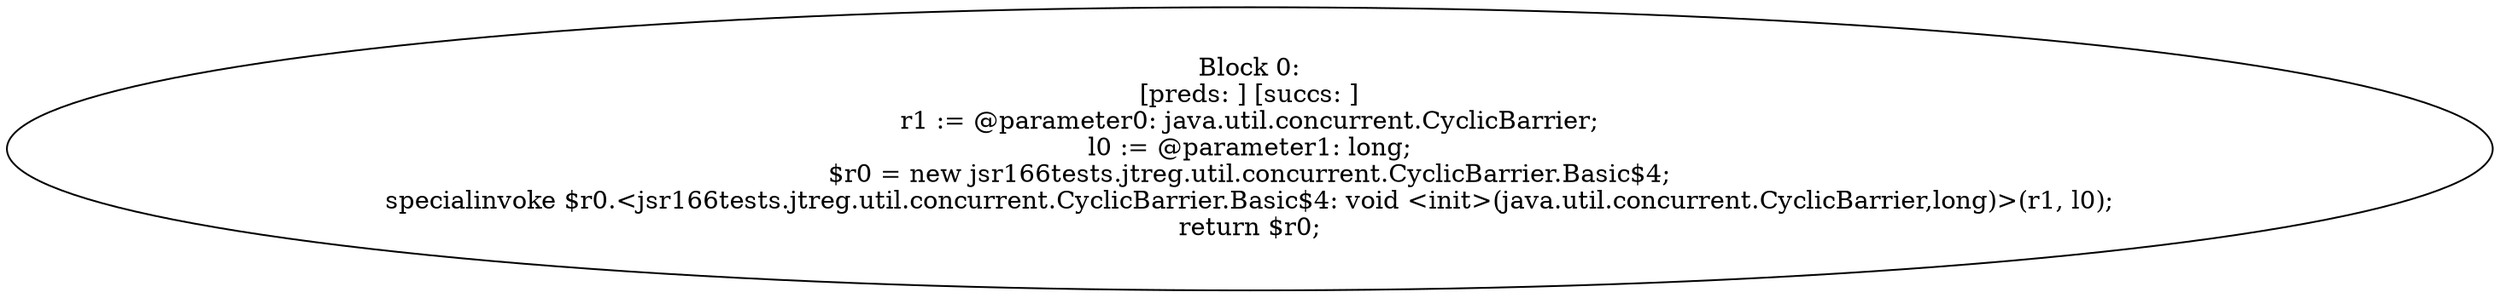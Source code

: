 digraph "unitGraph" {
    "Block 0:
[preds: ] [succs: ]
r1 := @parameter0: java.util.concurrent.CyclicBarrier;
l0 := @parameter1: long;
$r0 = new jsr166tests.jtreg.util.concurrent.CyclicBarrier.Basic$4;
specialinvoke $r0.<jsr166tests.jtreg.util.concurrent.CyclicBarrier.Basic$4: void <init>(java.util.concurrent.CyclicBarrier,long)>(r1, l0);
return $r0;
"
}
